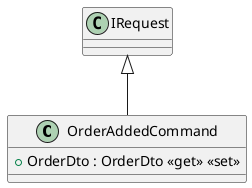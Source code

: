 @startuml
class OrderAddedCommand {
    + OrderDto : OrderDto <<get>> <<set>>
}
IRequest <|-- OrderAddedCommand
@enduml
